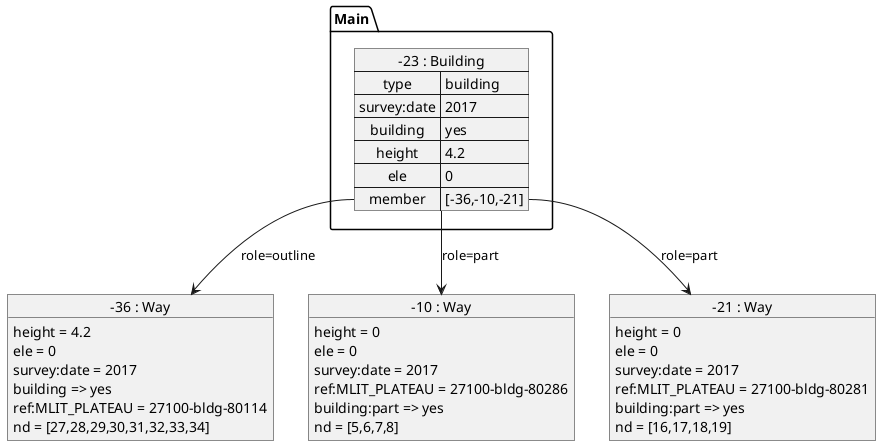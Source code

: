﻿@startuml
object "-36 : Way" as Way_36 {
  height = 4.2
  ele = 0
  survey:date = 2017
  building => yes
  ref:MLIT_PLATEAU = 27100-bldg-80114
  nd = [27,28,29,30,31,32,33,34]
}

object "-10 : Way" as Way_10 {
  height = 0
  ele = 0
  survey:date = 2017
  ref:MLIT_PLATEAU = 27100-bldg-80286
  building:part => yes
  nd = [5,6,7,8]
}

object "-21 : Way" as Way_21 {
  height = 0
  ele = 0
  survey:date = 2017
  ref:MLIT_PLATEAU = 27100-bldg-80281
  building:part => yes
  nd = [16,17,18,19]
}

package Main {
  map "-23 : Building" as Relation_23 {
    type => building
    survey:date => 2017
    building => yes
    height => 4.2
    ele => 0
    member => [-36,-10,-21]
  }
  Relation_23::member --> Way_36 : role=outline
  Relation_23::member --> Way_10 : role=part
  Relation_23::member --> Way_21 : role=part
}
@enduml